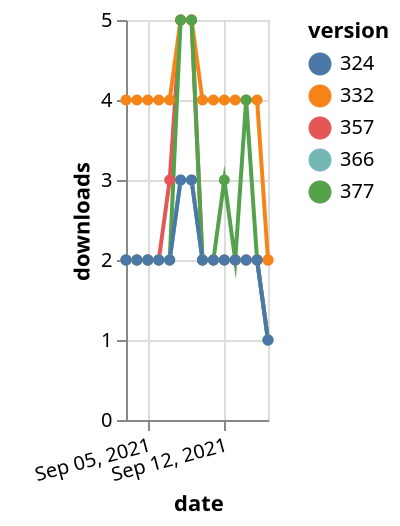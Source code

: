 {"$schema": "https://vega.github.io/schema/vega-lite/v5.json", "description": "A simple bar chart with embedded data.", "data": {"values": [{"date": "2021-09-03", "total": 2326, "delta": 2, "version": "366"}, {"date": "2021-09-04", "total": 2328, "delta": 2, "version": "366"}, {"date": "2021-09-05", "total": 2330, "delta": 2, "version": "366"}, {"date": "2021-09-06", "total": 2332, "delta": 2, "version": "366"}, {"date": "2021-09-07", "total": 2334, "delta": 2, "version": "366"}, {"date": "2021-09-08", "total": 2337, "delta": 3, "version": "366"}, {"date": "2021-09-09", "total": 2340, "delta": 3, "version": "366"}, {"date": "2021-09-10", "total": 2342, "delta": 2, "version": "366"}, {"date": "2021-09-11", "total": 2344, "delta": 2, "version": "366"}, {"date": "2021-09-12", "total": 2346, "delta": 2, "version": "366"}, {"date": "2021-09-13", "total": 2348, "delta": 2, "version": "366"}, {"date": "2021-09-14", "total": 2350, "delta": 2, "version": "366"}, {"date": "2021-09-15", "total": 2352, "delta": 2, "version": "366"}, {"date": "2021-09-16", "total": 2353, "delta": 1, "version": "366"}, {"date": "2021-09-03", "total": 2910, "delta": 2, "version": "357"}, {"date": "2021-09-04", "total": 2912, "delta": 2, "version": "357"}, {"date": "2021-09-05", "total": 2914, "delta": 2, "version": "357"}, {"date": "2021-09-06", "total": 2916, "delta": 2, "version": "357"}, {"date": "2021-09-07", "total": 2919, "delta": 3, "version": "357"}, {"date": "2021-09-08", "total": 2924, "delta": 5, "version": "357"}, {"date": "2021-09-09", "total": 2929, "delta": 5, "version": "357"}, {"date": "2021-09-10", "total": 2931, "delta": 2, "version": "357"}, {"date": "2021-09-11", "total": 2933, "delta": 2, "version": "357"}, {"date": "2021-09-12", "total": 2935, "delta": 2, "version": "357"}, {"date": "2021-09-13", "total": 2937, "delta": 2, "version": "357"}, {"date": "2021-09-14", "total": 2939, "delta": 2, "version": "357"}, {"date": "2021-09-15", "total": 2941, "delta": 2, "version": "357"}, {"date": "2021-09-16", "total": 2943, "delta": 2, "version": "357"}, {"date": "2021-09-03", "total": 4926, "delta": 4, "version": "332"}, {"date": "2021-09-04", "total": 4930, "delta": 4, "version": "332"}, {"date": "2021-09-05", "total": 4934, "delta": 4, "version": "332"}, {"date": "2021-09-06", "total": 4938, "delta": 4, "version": "332"}, {"date": "2021-09-07", "total": 4942, "delta": 4, "version": "332"}, {"date": "2021-09-08", "total": 4947, "delta": 5, "version": "332"}, {"date": "2021-09-09", "total": 4952, "delta": 5, "version": "332"}, {"date": "2021-09-10", "total": 4956, "delta": 4, "version": "332"}, {"date": "2021-09-11", "total": 4960, "delta": 4, "version": "332"}, {"date": "2021-09-12", "total": 4964, "delta": 4, "version": "332"}, {"date": "2021-09-13", "total": 4968, "delta": 4, "version": "332"}, {"date": "2021-09-14", "total": 4972, "delta": 4, "version": "332"}, {"date": "2021-09-15", "total": 4976, "delta": 4, "version": "332"}, {"date": "2021-09-16", "total": 4978, "delta": 2, "version": "332"}, {"date": "2021-09-03", "total": 2141, "delta": 2, "version": "377"}, {"date": "2021-09-04", "total": 2143, "delta": 2, "version": "377"}, {"date": "2021-09-05", "total": 2145, "delta": 2, "version": "377"}, {"date": "2021-09-06", "total": 2147, "delta": 2, "version": "377"}, {"date": "2021-09-07", "total": 2149, "delta": 2, "version": "377"}, {"date": "2021-09-08", "total": 2154, "delta": 5, "version": "377"}, {"date": "2021-09-09", "total": 2159, "delta": 5, "version": "377"}, {"date": "2021-09-10", "total": 2161, "delta": 2, "version": "377"}, {"date": "2021-09-11", "total": 2163, "delta": 2, "version": "377"}, {"date": "2021-09-12", "total": 2166, "delta": 3, "version": "377"}, {"date": "2021-09-13", "total": 2168, "delta": 2, "version": "377"}, {"date": "2021-09-14", "total": 2172, "delta": 4, "version": "377"}, {"date": "2021-09-15", "total": 2174, "delta": 2, "version": "377"}, {"date": "2021-09-16", "total": 2175, "delta": 1, "version": "377"}, {"date": "2021-09-03", "total": 2633, "delta": 2, "version": "324"}, {"date": "2021-09-04", "total": 2635, "delta": 2, "version": "324"}, {"date": "2021-09-05", "total": 2637, "delta": 2, "version": "324"}, {"date": "2021-09-06", "total": 2639, "delta": 2, "version": "324"}, {"date": "2021-09-07", "total": 2641, "delta": 2, "version": "324"}, {"date": "2021-09-08", "total": 2644, "delta": 3, "version": "324"}, {"date": "2021-09-09", "total": 2647, "delta": 3, "version": "324"}, {"date": "2021-09-10", "total": 2649, "delta": 2, "version": "324"}, {"date": "2021-09-11", "total": 2651, "delta": 2, "version": "324"}, {"date": "2021-09-12", "total": 2653, "delta": 2, "version": "324"}, {"date": "2021-09-13", "total": 2655, "delta": 2, "version": "324"}, {"date": "2021-09-14", "total": 2657, "delta": 2, "version": "324"}, {"date": "2021-09-15", "total": 2659, "delta": 2, "version": "324"}, {"date": "2021-09-16", "total": 2660, "delta": 1, "version": "324"}]}, "width": "container", "mark": {"type": "line", "point": {"filled": true}}, "encoding": {"x": {"field": "date", "type": "temporal", "timeUnit": "yearmonthdate", "title": "date", "axis": {"labelAngle": -15}}, "y": {"field": "delta", "type": "quantitative", "title": "downloads"}, "color": {"field": "version", "type": "nominal"}, "tooltip": {"field": "delta"}}}